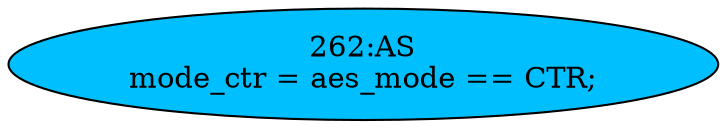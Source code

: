 strict digraph "" {
	node [label="\N"];
	"262:AS"	 [ast="<pyverilog.vparser.ast.Assign object at 0x7fd1e8de2d90>",
		def_var="['mode_ctr']",
		fillcolor=deepskyblue,
		label="262:AS
mode_ctr = aes_mode == CTR;",
		statements="[]",
		style=filled,
		typ=Assign,
		use_var="['aes_mode', 'CTR']"];
}
